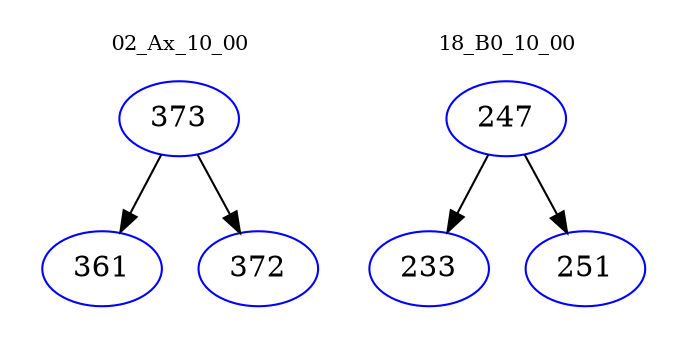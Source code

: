 digraph{
subgraph cluster_0 {
color = white
label = "02_Ax_10_00";
fontsize=10;
T0_373 [label="373", color="blue"]
T0_373 -> T0_361 [color="black"]
T0_361 [label="361", color="blue"]
T0_373 -> T0_372 [color="black"]
T0_372 [label="372", color="blue"]
}
subgraph cluster_1 {
color = white
label = "18_B0_10_00";
fontsize=10;
T1_247 [label="247", color="blue"]
T1_247 -> T1_233 [color="black"]
T1_233 [label="233", color="blue"]
T1_247 -> T1_251 [color="black"]
T1_251 [label="251", color="blue"]
}
}
